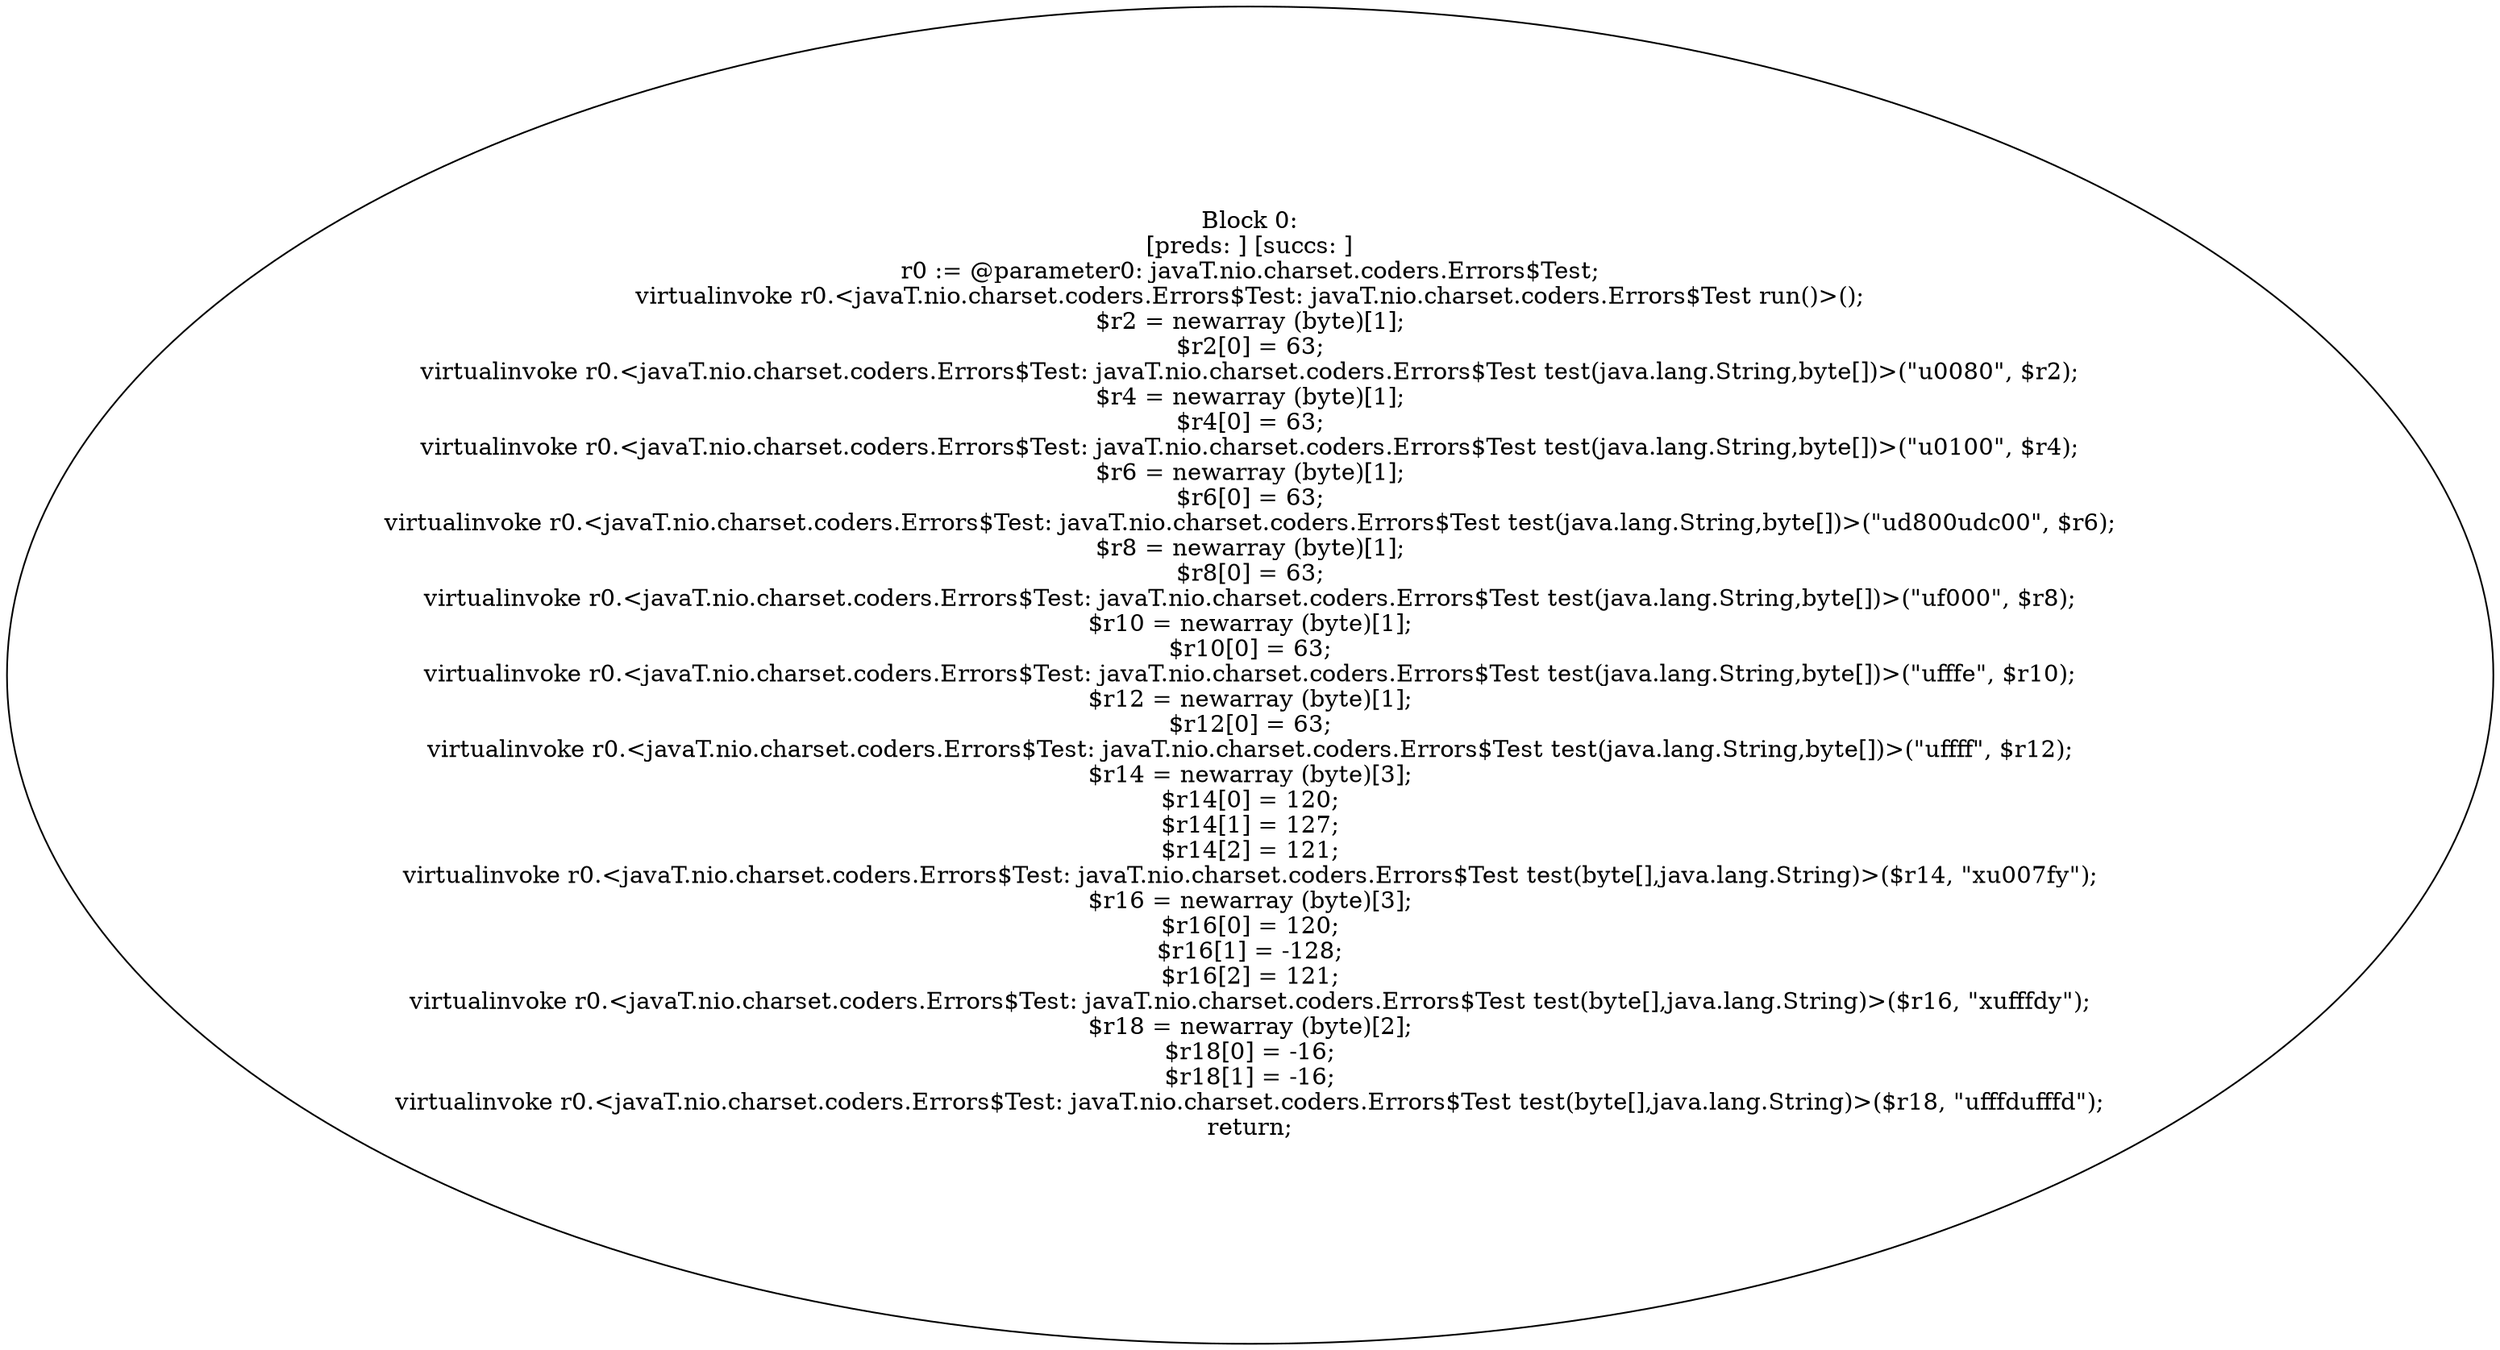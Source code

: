digraph "unitGraph" {
    "Block 0:
[preds: ] [succs: ]
r0 := @parameter0: javaT.nio.charset.coders.Errors$Test;
virtualinvoke r0.<javaT.nio.charset.coders.Errors$Test: javaT.nio.charset.coders.Errors$Test run()>();
$r2 = newarray (byte)[1];
$r2[0] = 63;
virtualinvoke r0.<javaT.nio.charset.coders.Errors$Test: javaT.nio.charset.coders.Errors$Test test(java.lang.String,byte[])>(\"\u0080\", $r2);
$r4 = newarray (byte)[1];
$r4[0] = 63;
virtualinvoke r0.<javaT.nio.charset.coders.Errors$Test: javaT.nio.charset.coders.Errors$Test test(java.lang.String,byte[])>(\"\u0100\", $r4);
$r6 = newarray (byte)[1];
$r6[0] = 63;
virtualinvoke r0.<javaT.nio.charset.coders.Errors$Test: javaT.nio.charset.coders.Errors$Test test(java.lang.String,byte[])>(\"\ud800\udc00\", $r6);
$r8 = newarray (byte)[1];
$r8[0] = 63;
virtualinvoke r0.<javaT.nio.charset.coders.Errors$Test: javaT.nio.charset.coders.Errors$Test test(java.lang.String,byte[])>(\"\uf000\", $r8);
$r10 = newarray (byte)[1];
$r10[0] = 63;
virtualinvoke r0.<javaT.nio.charset.coders.Errors$Test: javaT.nio.charset.coders.Errors$Test test(java.lang.String,byte[])>(\"\ufffe\", $r10);
$r12 = newarray (byte)[1];
$r12[0] = 63;
virtualinvoke r0.<javaT.nio.charset.coders.Errors$Test: javaT.nio.charset.coders.Errors$Test test(java.lang.String,byte[])>(\"\uffff\", $r12);
$r14 = newarray (byte)[3];
$r14[0] = 120;
$r14[1] = 127;
$r14[2] = 121;
virtualinvoke r0.<javaT.nio.charset.coders.Errors$Test: javaT.nio.charset.coders.Errors$Test test(byte[],java.lang.String)>($r14, \"x\u007fy\");
$r16 = newarray (byte)[3];
$r16[0] = 120;
$r16[1] = -128;
$r16[2] = 121;
virtualinvoke r0.<javaT.nio.charset.coders.Errors$Test: javaT.nio.charset.coders.Errors$Test test(byte[],java.lang.String)>($r16, \"x\ufffdy\");
$r18 = newarray (byte)[2];
$r18[0] = -16;
$r18[1] = -16;
virtualinvoke r0.<javaT.nio.charset.coders.Errors$Test: javaT.nio.charset.coders.Errors$Test test(byte[],java.lang.String)>($r18, \"\ufffd\ufffd\");
return;
"
}

